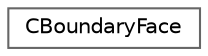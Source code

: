 digraph "Graphical Class Hierarchy"
{
 // LATEX_PDF_SIZE
  bgcolor="transparent";
  edge [fontname=Helvetica,fontsize=10,labelfontname=Helvetica,labelfontsize=10];
  node [fontname=Helvetica,fontsize=10,shape=box,height=0.2,width=0.4];
  rankdir="LR";
  Node0 [id="Node000000",label="CBoundaryFace",height=0.2,width=0.4,color="grey40", fillcolor="white", style="filled",URL="$classCBoundaryFace.html",tooltip="Help class used in the partitioning of the FEM grid. It stores a boundary element."];
}

